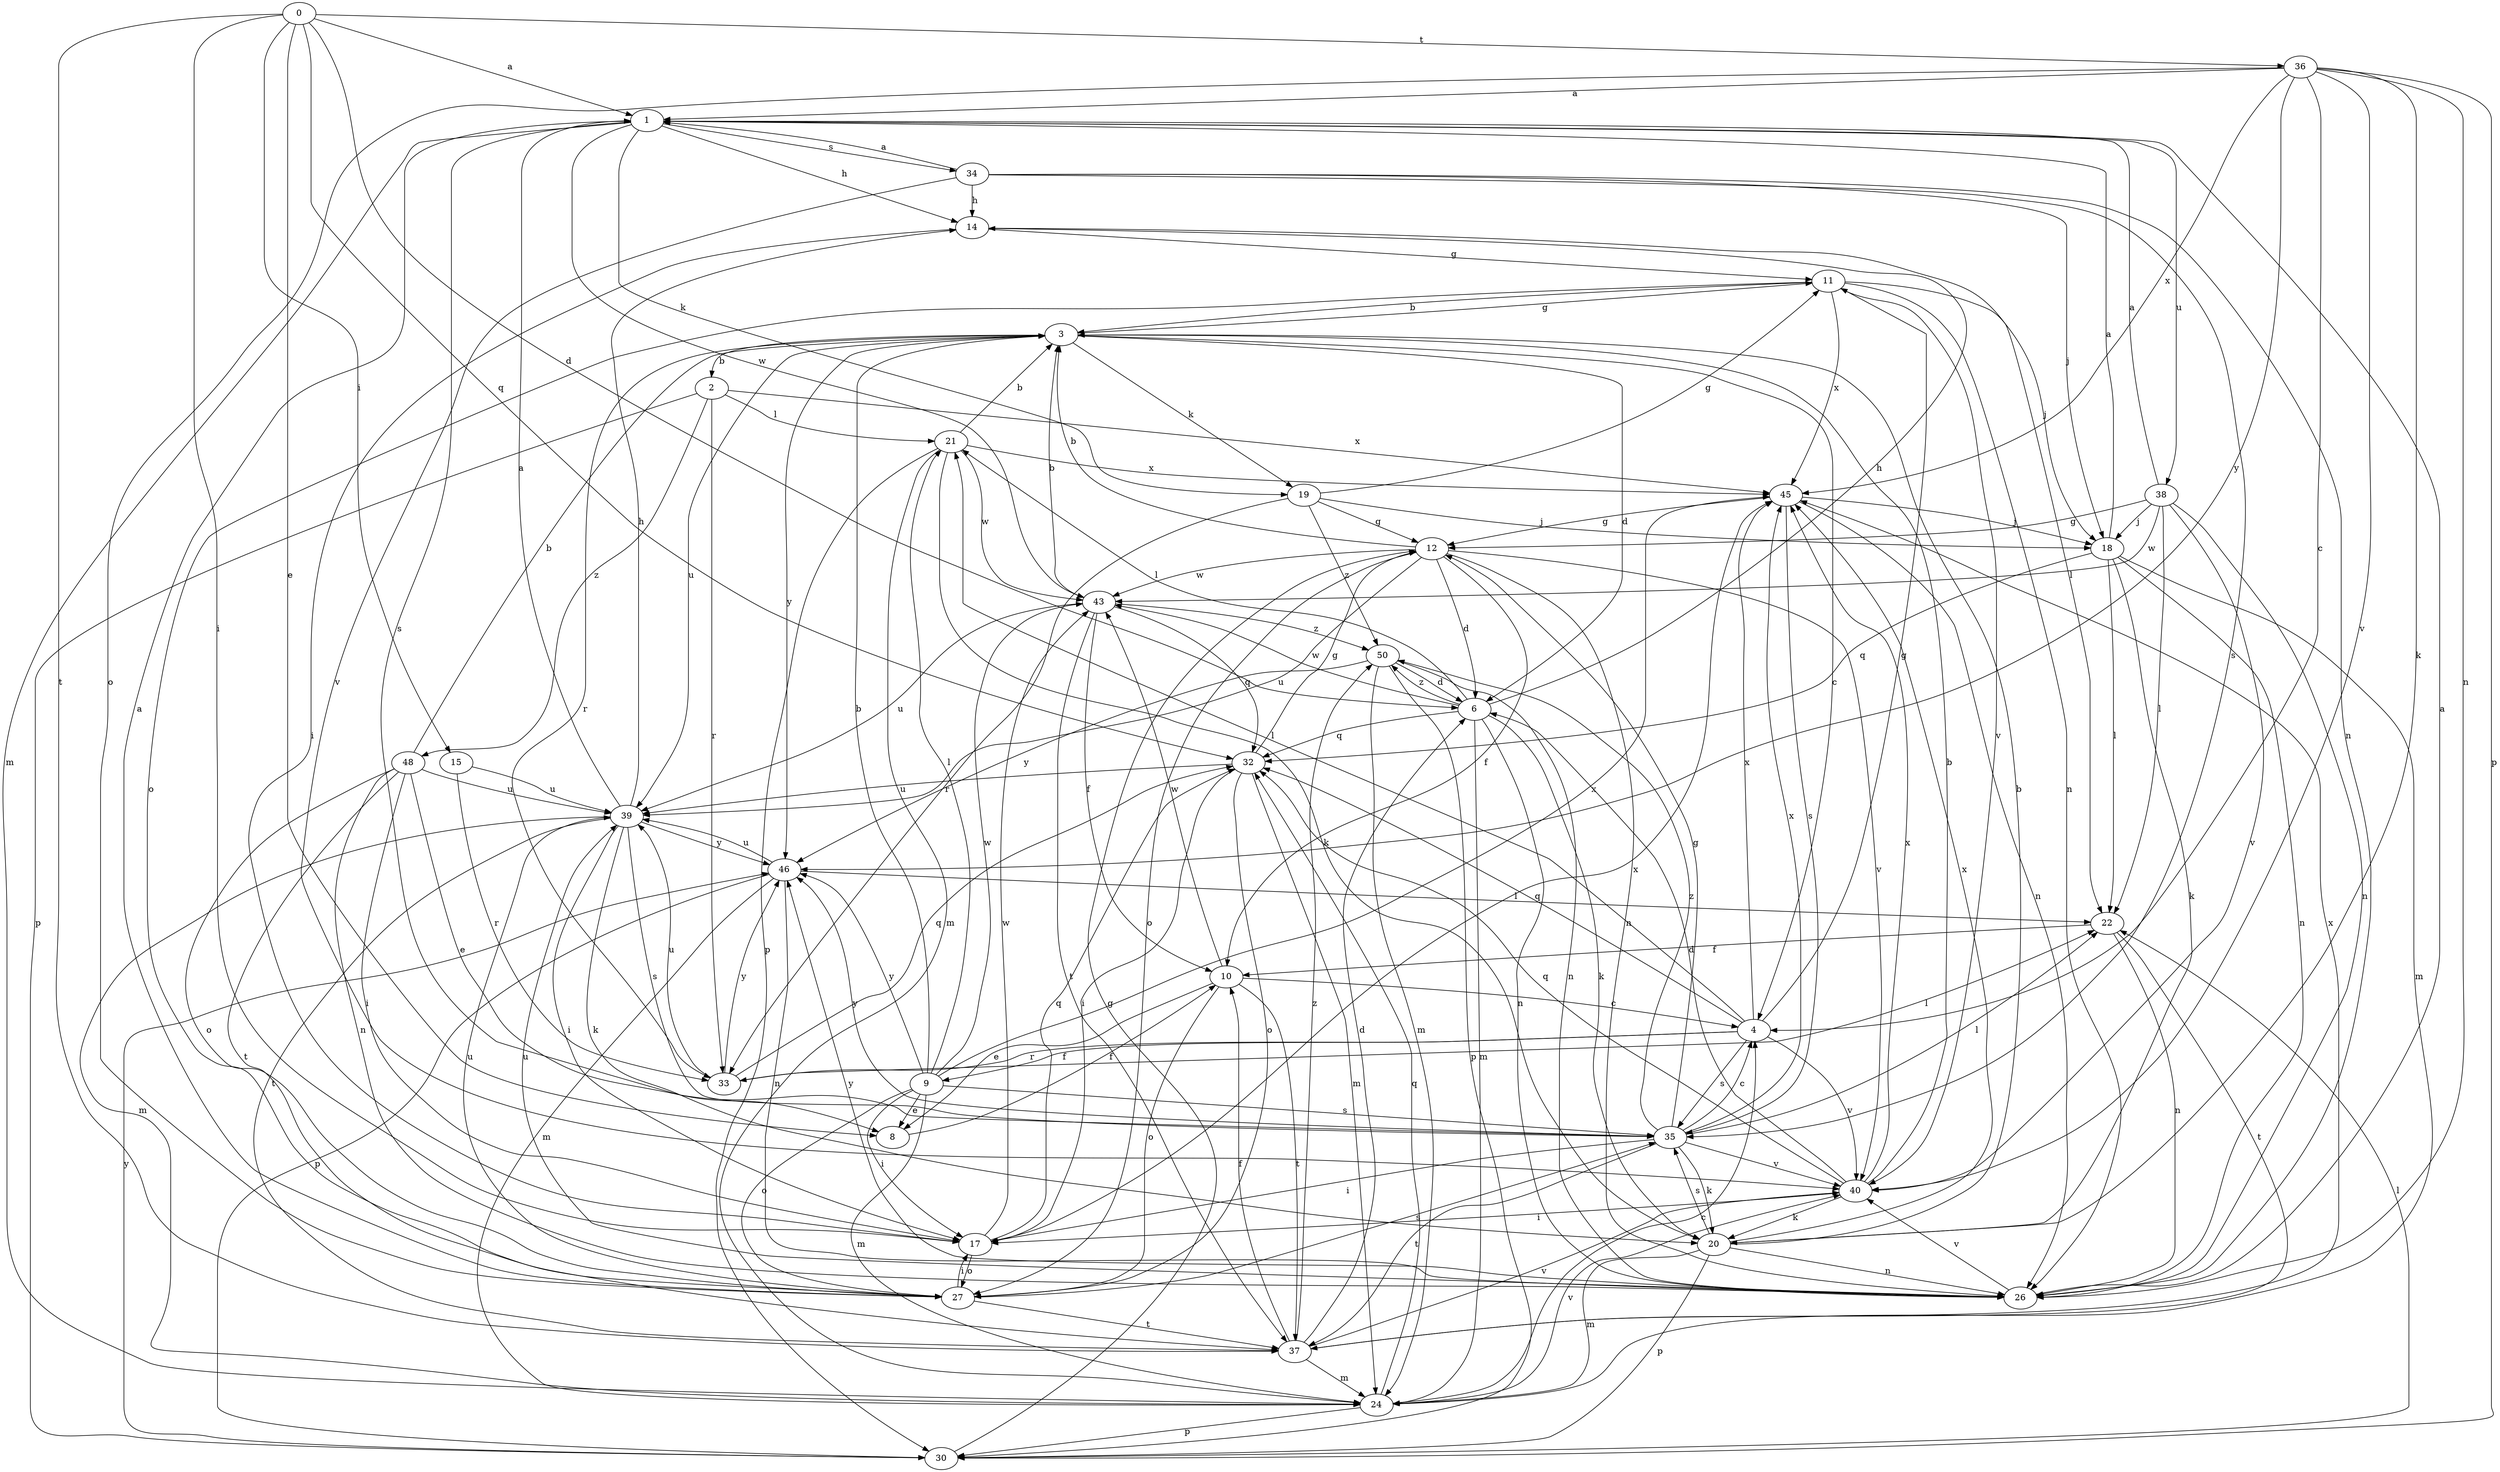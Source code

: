 strict digraph  {
0;
1;
2;
3;
4;
6;
8;
9;
10;
11;
12;
14;
15;
17;
18;
19;
20;
21;
22;
24;
26;
27;
30;
32;
33;
34;
35;
36;
37;
38;
39;
40;
43;
45;
46;
48;
50;
0 -> 1  [label=a];
0 -> 6  [label=d];
0 -> 8  [label=e];
0 -> 15  [label=i];
0 -> 17  [label=i];
0 -> 32  [label=q];
0 -> 36  [label=t];
0 -> 37  [label=t];
1 -> 14  [label=h];
1 -> 19  [label=k];
1 -> 24  [label=m];
1 -> 34  [label=s];
1 -> 35  [label=s];
1 -> 38  [label=u];
1 -> 43  [label=w];
2 -> 21  [label=l];
2 -> 30  [label=p];
2 -> 33  [label=r];
2 -> 45  [label=x];
2 -> 48  [label=z];
3 -> 2  [label=b];
3 -> 4  [label=c];
3 -> 6  [label=d];
3 -> 11  [label=g];
3 -> 19  [label=k];
3 -> 33  [label=r];
3 -> 39  [label=u];
3 -> 46  [label=y];
4 -> 9  [label=f];
4 -> 11  [label=g];
4 -> 21  [label=l];
4 -> 32  [label=q];
4 -> 33  [label=r];
4 -> 35  [label=s];
4 -> 40  [label=v];
4 -> 45  [label=x];
6 -> 14  [label=h];
6 -> 20  [label=k];
6 -> 21  [label=l];
6 -> 24  [label=m];
6 -> 26  [label=n];
6 -> 32  [label=q];
6 -> 43  [label=w];
6 -> 50  [label=z];
8 -> 10  [label=f];
9 -> 3  [label=b];
9 -> 8  [label=e];
9 -> 17  [label=i];
9 -> 21  [label=l];
9 -> 24  [label=m];
9 -> 27  [label=o];
9 -> 35  [label=s];
9 -> 43  [label=w];
9 -> 45  [label=x];
9 -> 46  [label=y];
10 -> 4  [label=c];
10 -> 8  [label=e];
10 -> 27  [label=o];
10 -> 37  [label=t];
10 -> 43  [label=w];
11 -> 3  [label=b];
11 -> 18  [label=j];
11 -> 26  [label=n];
11 -> 27  [label=o];
11 -> 40  [label=v];
11 -> 45  [label=x];
12 -> 3  [label=b];
12 -> 6  [label=d];
12 -> 10  [label=f];
12 -> 26  [label=n];
12 -> 27  [label=o];
12 -> 39  [label=u];
12 -> 40  [label=v];
12 -> 43  [label=w];
14 -> 11  [label=g];
14 -> 17  [label=i];
14 -> 22  [label=l];
15 -> 33  [label=r];
15 -> 39  [label=u];
17 -> 27  [label=o];
17 -> 32  [label=q];
17 -> 43  [label=w];
17 -> 45  [label=x];
18 -> 1  [label=a];
18 -> 20  [label=k];
18 -> 22  [label=l];
18 -> 24  [label=m];
18 -> 26  [label=n];
18 -> 32  [label=q];
19 -> 11  [label=g];
19 -> 12  [label=g];
19 -> 18  [label=j];
19 -> 33  [label=r];
19 -> 50  [label=z];
20 -> 3  [label=b];
20 -> 24  [label=m];
20 -> 26  [label=n];
20 -> 30  [label=p];
20 -> 35  [label=s];
20 -> 45  [label=x];
21 -> 3  [label=b];
21 -> 20  [label=k];
21 -> 24  [label=m];
21 -> 30  [label=p];
21 -> 43  [label=w];
21 -> 45  [label=x];
22 -> 10  [label=f];
22 -> 26  [label=n];
22 -> 37  [label=t];
24 -> 4  [label=c];
24 -> 30  [label=p];
24 -> 32  [label=q];
24 -> 40  [label=v];
26 -> 1  [label=a];
26 -> 39  [label=u];
26 -> 40  [label=v];
26 -> 46  [label=y];
27 -> 1  [label=a];
27 -> 17  [label=i];
27 -> 35  [label=s];
27 -> 37  [label=t];
27 -> 39  [label=u];
30 -> 12  [label=g];
30 -> 22  [label=l];
30 -> 46  [label=y];
32 -> 12  [label=g];
32 -> 17  [label=i];
32 -> 24  [label=m];
32 -> 27  [label=o];
32 -> 39  [label=u];
33 -> 22  [label=l];
33 -> 32  [label=q];
33 -> 39  [label=u];
33 -> 46  [label=y];
34 -> 1  [label=a];
34 -> 14  [label=h];
34 -> 18  [label=j];
34 -> 26  [label=n];
34 -> 35  [label=s];
34 -> 40  [label=v];
35 -> 4  [label=c];
35 -> 12  [label=g];
35 -> 17  [label=i];
35 -> 20  [label=k];
35 -> 22  [label=l];
35 -> 37  [label=t];
35 -> 40  [label=v];
35 -> 45  [label=x];
35 -> 46  [label=y];
35 -> 50  [label=z];
36 -> 1  [label=a];
36 -> 4  [label=c];
36 -> 20  [label=k];
36 -> 26  [label=n];
36 -> 27  [label=o];
36 -> 30  [label=p];
36 -> 40  [label=v];
36 -> 45  [label=x];
36 -> 46  [label=y];
37 -> 6  [label=d];
37 -> 10  [label=f];
37 -> 24  [label=m];
37 -> 40  [label=v];
37 -> 45  [label=x];
37 -> 50  [label=z];
38 -> 1  [label=a];
38 -> 12  [label=g];
38 -> 18  [label=j];
38 -> 22  [label=l];
38 -> 26  [label=n];
38 -> 40  [label=v];
38 -> 43  [label=w];
39 -> 1  [label=a];
39 -> 14  [label=h];
39 -> 17  [label=i];
39 -> 20  [label=k];
39 -> 24  [label=m];
39 -> 35  [label=s];
39 -> 37  [label=t];
39 -> 46  [label=y];
40 -> 3  [label=b];
40 -> 6  [label=d];
40 -> 17  [label=i];
40 -> 20  [label=k];
40 -> 32  [label=q];
40 -> 45  [label=x];
43 -> 3  [label=b];
43 -> 10  [label=f];
43 -> 32  [label=q];
43 -> 37  [label=t];
43 -> 39  [label=u];
43 -> 50  [label=z];
45 -> 12  [label=g];
45 -> 18  [label=j];
45 -> 26  [label=n];
45 -> 35  [label=s];
46 -> 22  [label=l];
46 -> 24  [label=m];
46 -> 26  [label=n];
46 -> 30  [label=p];
46 -> 39  [label=u];
48 -> 3  [label=b];
48 -> 8  [label=e];
48 -> 17  [label=i];
48 -> 26  [label=n];
48 -> 27  [label=o];
48 -> 37  [label=t];
48 -> 39  [label=u];
50 -> 6  [label=d];
50 -> 24  [label=m];
50 -> 26  [label=n];
50 -> 30  [label=p];
50 -> 46  [label=y];
}
